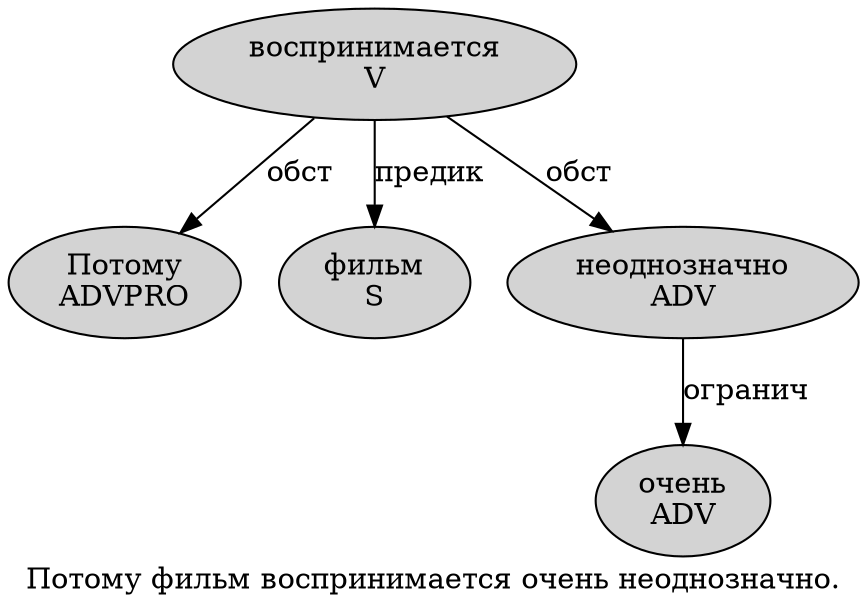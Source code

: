 digraph SENTENCE_1516 {
	graph [label="Потому фильм воспринимается очень неоднозначно."]
	node [style=filled]
		0 [label="Потому
ADVPRO" color="" fillcolor=lightgray penwidth=1 shape=ellipse]
		1 [label="фильм
S" color="" fillcolor=lightgray penwidth=1 shape=ellipse]
		2 [label="воспринимается
V" color="" fillcolor=lightgray penwidth=1 shape=ellipse]
		3 [label="очень
ADV" color="" fillcolor=lightgray penwidth=1 shape=ellipse]
		4 [label="неоднозначно
ADV" color="" fillcolor=lightgray penwidth=1 shape=ellipse]
			4 -> 3 [label="огранич"]
			2 -> 0 [label="обст"]
			2 -> 1 [label="предик"]
			2 -> 4 [label="обст"]
}
